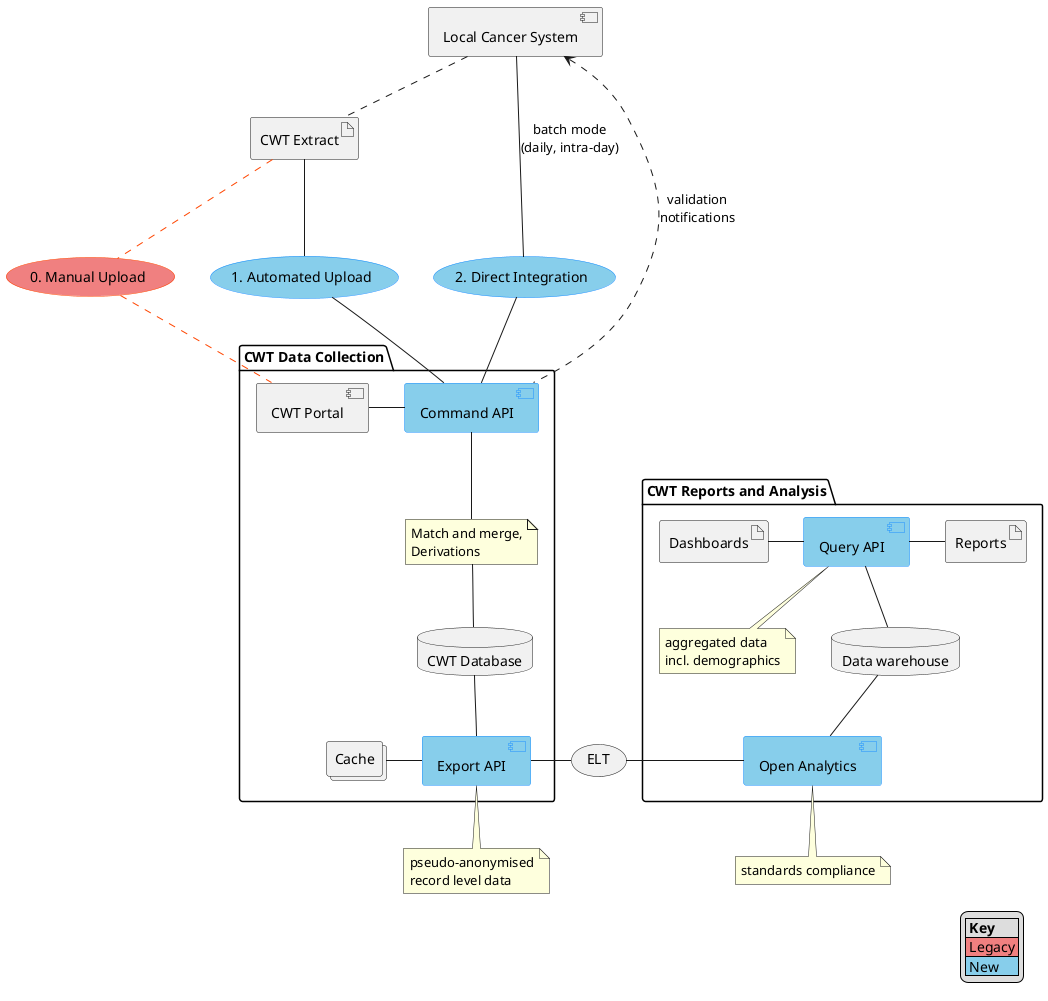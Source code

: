 @startuml cwt-tobe-conceptual-model-compact
'left to right direction

hide stereotype
skinparam usecase {
  BackgroundColor<<New>> #SkyBlue
  BorderColor<<New>> #DodgerBlue

  BackgroundColor<<Legacy>> #LightCoral  
  BorderColor<<Legacy>> #OrangeRed

  BackgroundColor<<Future>> #Moccasin  
  BorderColor<<Future>> #SandyBrown  
}

skinparam component {
  BackgroundColor<<New>> #SkyBlue
  BorderColor<<New>> #DodgerBlue

  BackgroundColor<<Legacy>> #LightCoral  
  BorderColor<<Legacy>> #OrangeRed
}

skinparam queue {
  BackgroundColor<<Future>> #Moccasin  
  BorderColor<<Future>> #SandyBrown    
}

skinparam arrow {
  Color<<Legacy>> #OrangeRed 
}

skinparam rectangle {
  BackgroundColor<<New>> #SkyBlue
  BorderColor<<New>> #DodgerBlue

  BackgroundColor<<Legacy>> #LightCoral  
  BorderColor<<Legacy>> #OrangeRed

  BackgroundColor<<Future>> #Moccasin  
  BorderColor<<Future>> #SandyBrown    
}

component "Local Cancer System" as lcs

artifact "CWT Extract" as file

usecase "0. Manual Upload" <<Legacy>> as mup
usecase "1. Automated Upload" <<New>> as aup
usecase "2. Direct Integration" <<New>> as di

package "CWT Data Collection" {

component "CWT Portal" as cwt

component "Command API" <<New>> as capi
database "CWT Database" as db
component "Export API" <<New>>   as eapi

collections "Cache" as cache

note as n4
 Match and merge,
 Derivations 
endnote

cwt - capi
capi -- n4
n4 -- db 
db -- eapi
cache - eapi

}

package "CWT Reports and Analysis" {

component "Open Analytics" <<New>> as oa
database "Data warehouse" as dw
component "Query API" <<New>> as qapi
artifact "Dashboards" as dbs
artifact "Reports" as rpt

note as n3
  aggregated data 
  incl. demographics
endnote

}

note as n1
  pseudo-anonymised
  record level data
endnote

note as n2
  standards compliance
endnote

lcs .. file
file .. mup<<Legacy>>
mup .. cwt<<Legacy>>

file -- aup
aup -- capi

lcs --- di : batch mode\n(daily, intra-day)
di -- capi

usecase  elt [
  ELT
]

eapi - elt
elt - oa
oa -up- dw

dw -up- qapi

qapi -left- dbs
qapi -right- rpt

eapi -- n1
oa -- n2
qapi -- n3

lcs <... capi : validation\nnotifications 

'layout
'aup . di
'endlayout

legend right
|= Key |
|<#LightCoral> Legacy |
|<#SkyBlue> New |
endlegend

@enduml